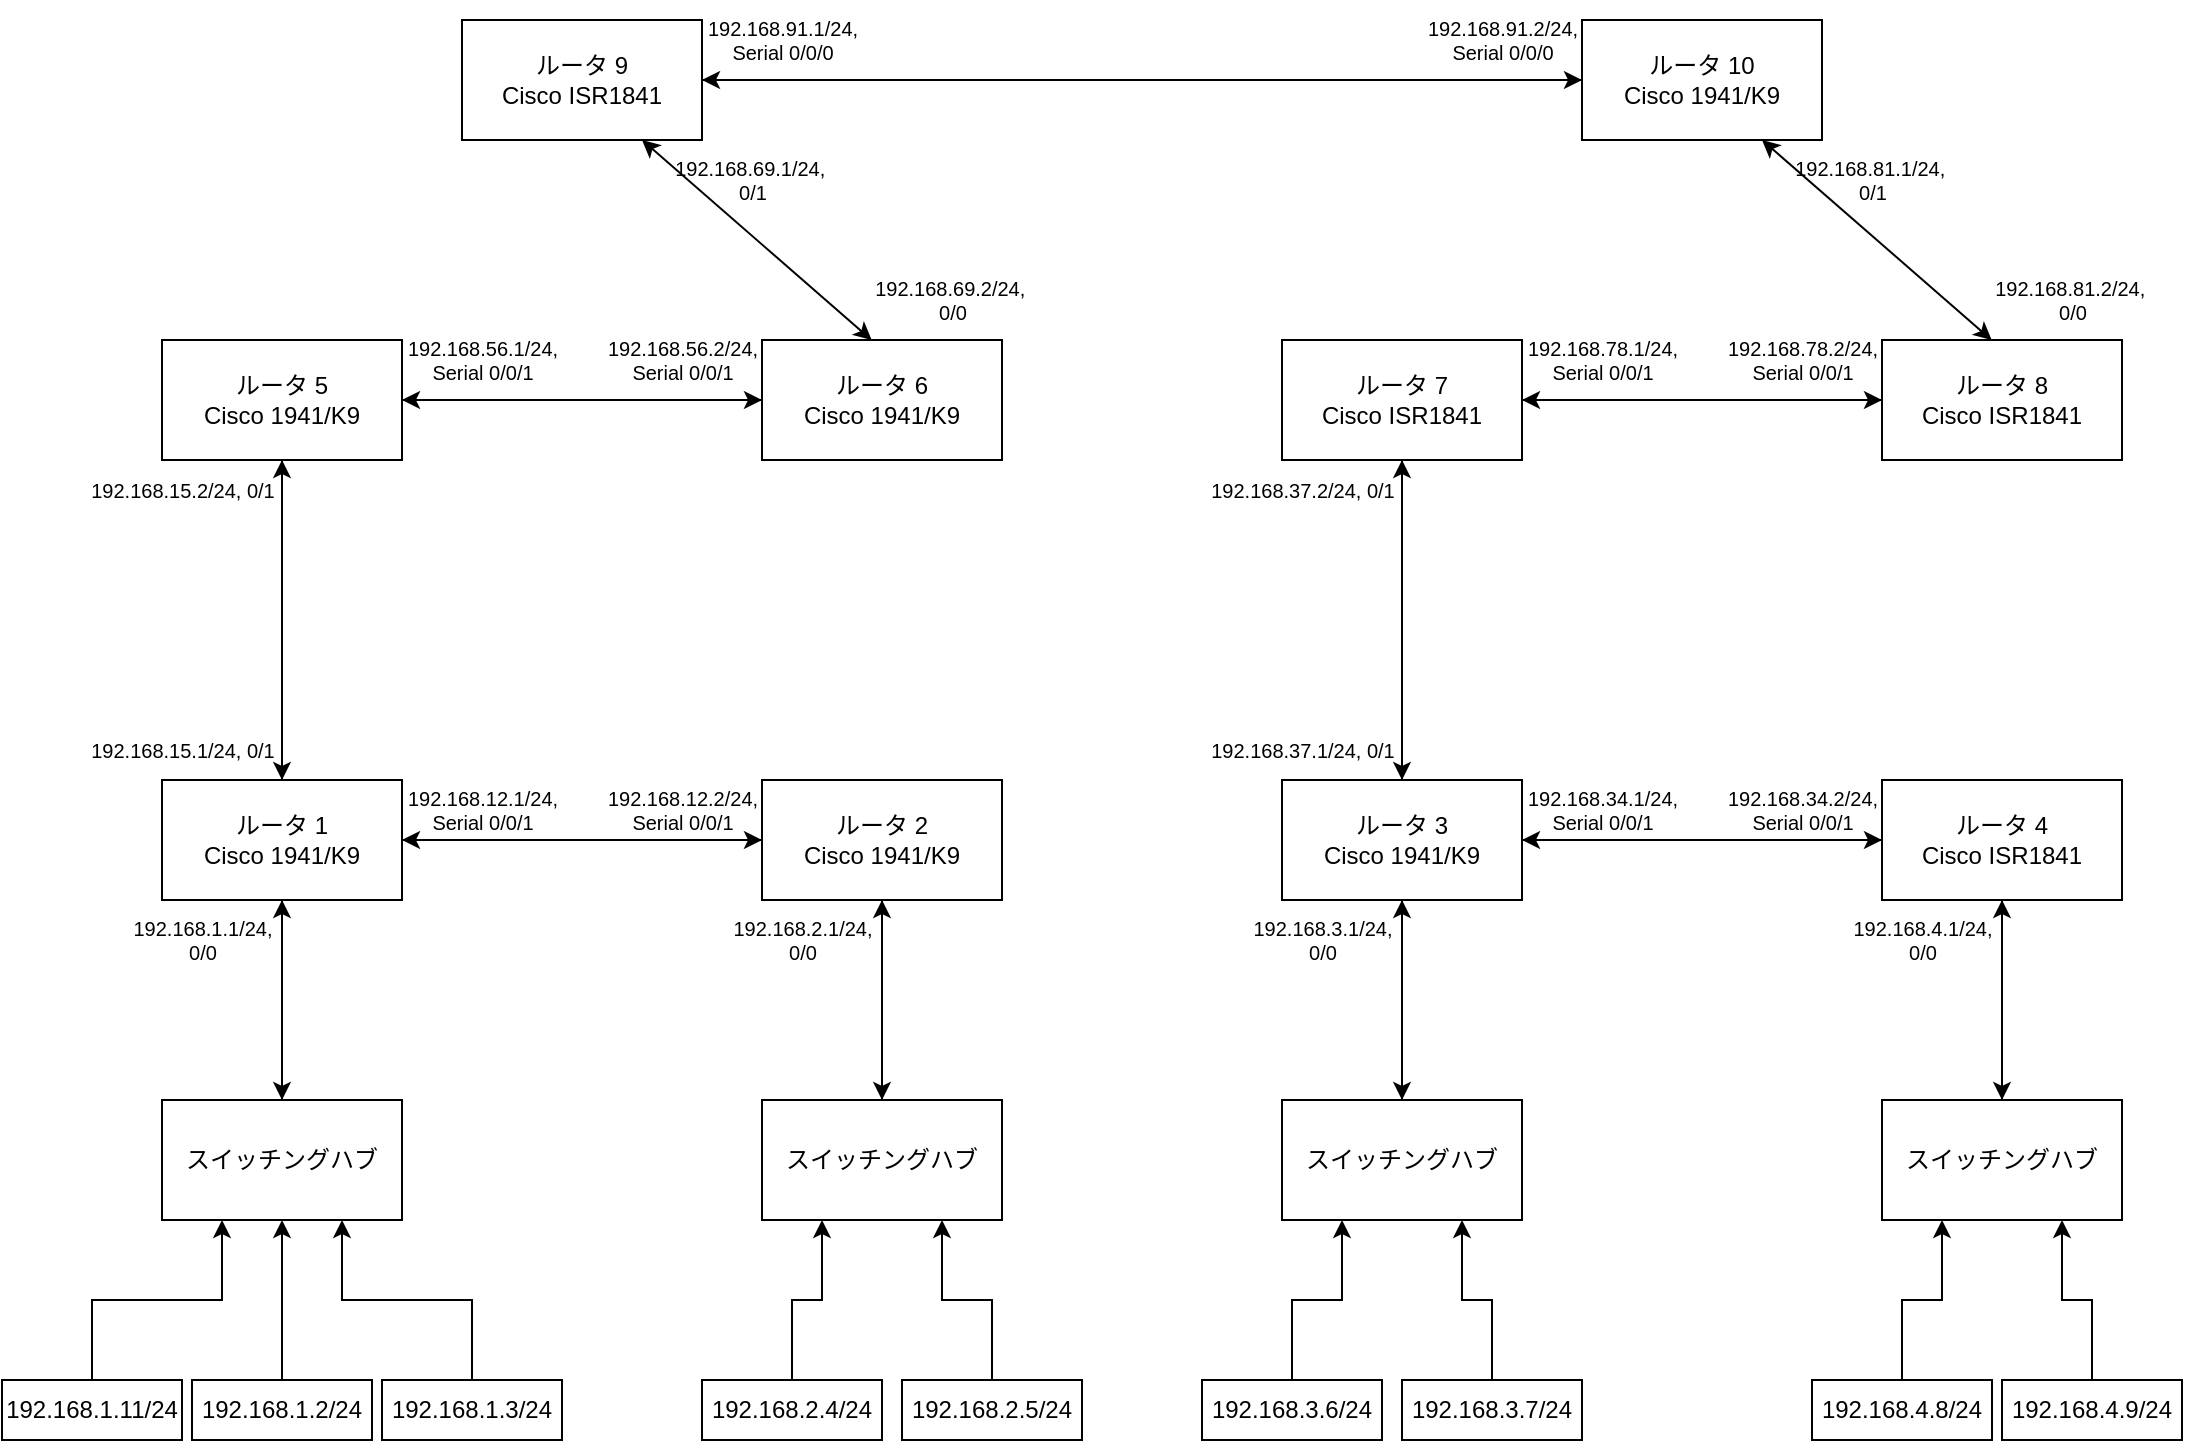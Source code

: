 <mxfile version="26.2.14">
  <diagram name="ページ1" id="IHWBm8F0MaHIAAMMsUK_">
    <mxGraphModel grid="1" page="1" gridSize="10" guides="1" tooltips="1" connect="1" arrows="1" fold="1" pageScale="1" pageWidth="1169" pageHeight="827" math="0" shadow="0">
      <root>
        <mxCell id="0" />
        <mxCell id="1" parent="0" />
        <mxCell id="WAXmCKPnWNZg_kObu25O-7" style="edgeStyle=orthogonalEdgeStyle;rounded=0;orthogonalLoop=1;jettySize=auto;html=1;exitX=0.5;exitY=0;exitDx=0;exitDy=0;entryX=0.25;entryY=1;entryDx=0;entryDy=0;" edge="1" parent="1" source="jHL8JFIjxgsYVEMmiiz9-1" target="WAXmCKPnWNZg_kObu25O-2">
          <mxGeometry relative="1" as="geometry" />
        </mxCell>
        <mxCell id="jHL8JFIjxgsYVEMmiiz9-1" value="192.168.1.11/24" style="rounded=0;whiteSpace=wrap;html=1;" vertex="1" parent="1">
          <mxGeometry x="40" y="1560" width="90" height="30" as="geometry" />
        </mxCell>
        <mxCell id="WAXmCKPnWNZg_kObu25O-61" style="edgeStyle=orthogonalEdgeStyle;rounded=0;orthogonalLoop=1;jettySize=auto;html=1;entryX=0.5;entryY=1;entryDx=0;entryDy=0;" edge="1" parent="1" source="jHL8JFIjxgsYVEMmiiz9-3" target="WAXmCKPnWNZg_kObu25O-2">
          <mxGeometry relative="1" as="geometry" />
        </mxCell>
        <mxCell id="jHL8JFIjxgsYVEMmiiz9-3" value="192.168.1.2/24" style="rounded=0;whiteSpace=wrap;html=1;" vertex="1" parent="1">
          <mxGeometry x="135" y="1560" width="90" height="30" as="geometry" />
        </mxCell>
        <mxCell id="WAXmCKPnWNZg_kObu25O-13" style="edgeStyle=orthogonalEdgeStyle;rounded=0;orthogonalLoop=1;jettySize=auto;html=1;entryX=0.75;entryY=1;entryDx=0;entryDy=0;" edge="1" parent="1" source="jHL8JFIjxgsYVEMmiiz9-4" target="WAXmCKPnWNZg_kObu25O-2">
          <mxGeometry relative="1" as="geometry" />
        </mxCell>
        <mxCell id="jHL8JFIjxgsYVEMmiiz9-4" value="192.168.1.3/24" style="rounded=0;whiteSpace=wrap;html=1;" vertex="1" parent="1">
          <mxGeometry x="230" y="1560" width="90" height="30" as="geometry" />
        </mxCell>
        <mxCell id="WAXmCKPnWNZg_kObu25O-15" style="edgeStyle=orthogonalEdgeStyle;rounded=0;orthogonalLoop=1;jettySize=auto;html=1;exitX=0.5;exitY=0;exitDx=0;exitDy=0;entryX=0.25;entryY=1;entryDx=0;entryDy=0;" edge="1" parent="1" source="jHL8JFIjxgsYVEMmiiz9-5" target="WAXmCKPnWNZg_kObu25O-3">
          <mxGeometry relative="1" as="geometry" />
        </mxCell>
        <mxCell id="jHL8JFIjxgsYVEMmiiz9-5" value="192.168.2.4/24" style="rounded=0;whiteSpace=wrap;html=1;" vertex="1" parent="1">
          <mxGeometry x="390" y="1560" width="90" height="30" as="geometry" />
        </mxCell>
        <mxCell id="WAXmCKPnWNZg_kObu25O-16" style="edgeStyle=orthogonalEdgeStyle;rounded=0;orthogonalLoop=1;jettySize=auto;html=1;exitX=0.5;exitY=0;exitDx=0;exitDy=0;entryX=0.75;entryY=1;entryDx=0;entryDy=0;" edge="1" parent="1" source="jHL8JFIjxgsYVEMmiiz9-6" target="WAXmCKPnWNZg_kObu25O-3">
          <mxGeometry relative="1" as="geometry" />
        </mxCell>
        <mxCell id="jHL8JFIjxgsYVEMmiiz9-6" value="192.168.2.5/24" style="rounded=0;whiteSpace=wrap;html=1;" vertex="1" parent="1">
          <mxGeometry x="490" y="1560" width="90" height="30" as="geometry" />
        </mxCell>
        <mxCell id="WAXmCKPnWNZg_kObu25O-25" style="edgeStyle=orthogonalEdgeStyle;rounded=0;orthogonalLoop=1;jettySize=auto;html=1;" edge="1" parent="1" source="WAXmCKPnWNZg_kObu25O-2" target="WAXmCKPnWNZg_kObu25O-19">
          <mxGeometry relative="1" as="geometry" />
        </mxCell>
        <mxCell id="WAXmCKPnWNZg_kObu25O-2" value="スイッチングハブ" style="rounded=0;whiteSpace=wrap;html=1;" vertex="1" parent="1">
          <mxGeometry x="120" y="1420" width="120" height="60" as="geometry" />
        </mxCell>
        <mxCell id="WAXmCKPnWNZg_kObu25O-26" style="edgeStyle=orthogonalEdgeStyle;rounded=0;orthogonalLoop=1;jettySize=auto;html=1;entryX=0.5;entryY=1;entryDx=0;entryDy=0;" edge="1" parent="1" source="WAXmCKPnWNZg_kObu25O-3" target="WAXmCKPnWNZg_kObu25O-20">
          <mxGeometry relative="1" as="geometry" />
        </mxCell>
        <mxCell id="WAXmCKPnWNZg_kObu25O-3" value="スイッチングハブ" style="rounded=0;whiteSpace=wrap;html=1;" vertex="1" parent="1">
          <mxGeometry x="420" y="1420" width="120" height="60" as="geometry" />
        </mxCell>
        <mxCell id="WAXmCKPnWNZg_kObu25O-36" style="edgeStyle=orthogonalEdgeStyle;rounded=0;orthogonalLoop=1;jettySize=auto;html=1;entryX=0.5;entryY=1;entryDx=0;entryDy=0;" edge="1" parent="1" source="WAXmCKPnWNZg_kObu25O-19" target="WAXmCKPnWNZg_kObu25O-32">
          <mxGeometry relative="1" as="geometry" />
        </mxCell>
        <mxCell id="WAXmCKPnWNZg_kObu25O-41" style="edgeStyle=orthogonalEdgeStyle;rounded=0;orthogonalLoop=1;jettySize=auto;html=1;entryX=0;entryY=0.5;entryDx=0;entryDy=0;" edge="1" parent="1" source="WAXmCKPnWNZg_kObu25O-19" target="WAXmCKPnWNZg_kObu25O-20">
          <mxGeometry relative="1" as="geometry" />
        </mxCell>
        <mxCell id="WAXmCKPnWNZg_kObu25O-49" style="edgeStyle=orthogonalEdgeStyle;rounded=0;orthogonalLoop=1;jettySize=auto;html=1;" edge="1" parent="1" source="WAXmCKPnWNZg_kObu25O-19" target="WAXmCKPnWNZg_kObu25O-2">
          <mxGeometry relative="1" as="geometry" />
        </mxCell>
        <mxCell id="WAXmCKPnWNZg_kObu25O-19" value="ルータ 1&lt;br&gt;Cisco 1941/K9" style="rounded=0;whiteSpace=wrap;html=1;" vertex="1" parent="1">
          <mxGeometry x="120" y="1260" width="120" height="60" as="geometry" />
        </mxCell>
        <mxCell id="WAXmCKPnWNZg_kObu25O-42" style="edgeStyle=orthogonalEdgeStyle;rounded=0;orthogonalLoop=1;jettySize=auto;html=1;entryX=1;entryY=0.5;entryDx=0;entryDy=0;" edge="1" parent="1" source="WAXmCKPnWNZg_kObu25O-20" target="WAXmCKPnWNZg_kObu25O-19">
          <mxGeometry relative="1" as="geometry" />
        </mxCell>
        <mxCell id="WAXmCKPnWNZg_kObu25O-50" style="edgeStyle=orthogonalEdgeStyle;rounded=0;orthogonalLoop=1;jettySize=auto;html=1;" edge="1" parent="1" source="WAXmCKPnWNZg_kObu25O-20" target="WAXmCKPnWNZg_kObu25O-3">
          <mxGeometry relative="1" as="geometry" />
        </mxCell>
        <mxCell id="WAXmCKPnWNZg_kObu25O-20" value="ルータ 2&lt;div&gt;Cisco 1941/K9&lt;/div&gt;" style="rounded=0;whiteSpace=wrap;html=1;" vertex="1" parent="1">
          <mxGeometry x="420" y="1260" width="120" height="60" as="geometry" />
        </mxCell>
        <mxCell id="WAXmCKPnWNZg_kObu25O-48" style="edgeStyle=orthogonalEdgeStyle;rounded=0;orthogonalLoop=1;jettySize=auto;html=1;" edge="1" parent="1" source="WAXmCKPnWNZg_kObu25O-32" target="WAXmCKPnWNZg_kObu25O-19">
          <mxGeometry relative="1" as="geometry" />
        </mxCell>
        <mxCell id="WAXmCKPnWNZg_kObu25O-84" style="edgeStyle=orthogonalEdgeStyle;rounded=0;orthogonalLoop=1;jettySize=auto;html=1;entryX=0;entryY=0.5;entryDx=0;entryDy=0;" edge="1" parent="1" source="WAXmCKPnWNZg_kObu25O-32" target="WAXmCKPnWNZg_kObu25O-33">
          <mxGeometry relative="1" as="geometry" />
        </mxCell>
        <mxCell id="WAXmCKPnWNZg_kObu25O-32" value="ルータ 5&lt;div&gt;Cisco 1941/K9&lt;/div&gt;" style="rounded=0;whiteSpace=wrap;html=1;" vertex="1" parent="1">
          <mxGeometry x="120" y="1040" width="120" height="60" as="geometry" />
        </mxCell>
        <mxCell id="WAXmCKPnWNZg_kObu25O-89" style="edgeStyle=orthogonalEdgeStyle;rounded=0;orthogonalLoop=1;jettySize=auto;html=1;entryX=1;entryY=0.5;entryDx=0;entryDy=0;" edge="1" parent="1" source="WAXmCKPnWNZg_kObu25O-33" target="WAXmCKPnWNZg_kObu25O-32">
          <mxGeometry relative="1" as="geometry" />
        </mxCell>
        <mxCell id="WAXmCKPnWNZg_kObu25O-33" value="ルータ 6&lt;div&gt;Cisco 1941/K9&lt;/div&gt;" style="rounded=0;whiteSpace=wrap;html=1;" vertex="1" parent="1">
          <mxGeometry x="420" y="1040" width="120" height="60" as="geometry" />
        </mxCell>
        <mxCell id="WAXmCKPnWNZg_kObu25O-151" style="edgeStyle=orthogonalEdgeStyle;rounded=0;orthogonalLoop=1;jettySize=auto;html=1;entryX=0;entryY=0.5;entryDx=0;entryDy=0;" edge="1" parent="1" source="WAXmCKPnWNZg_kObu25O-62" target="WAXmCKPnWNZg_kObu25O-127">
          <mxGeometry relative="1" as="geometry" />
        </mxCell>
        <mxCell id="WAXmCKPnWNZg_kObu25O-62" value="ルータ 9&lt;div&gt;Cisco ISR1841&lt;/div&gt;" style="rounded=0;whiteSpace=wrap;html=1;" vertex="1" parent="1">
          <mxGeometry x="270" y="880" width="120" height="60" as="geometry" />
        </mxCell>
        <mxCell id="WAXmCKPnWNZg_kObu25O-69" value="" style="endArrow=classic;startArrow=classic;html=1;rounded=0;entryX=0.75;entryY=1;entryDx=0;entryDy=0;" edge="1" parent="1" target="WAXmCKPnWNZg_kObu25O-62">
          <mxGeometry width="50" height="50" relative="1" as="geometry">
            <mxPoint x="474.85" y="1040" as="sourcePoint" />
            <mxPoint x="595.16" y="940" as="targetPoint" />
          </mxGeometry>
        </mxCell>
        <mxCell id="WAXmCKPnWNZg_kObu25O-74" value="&lt;font&gt;192.168.1.1/24,&lt;/font&gt;&lt;div&gt;&lt;font&gt;0/0&lt;/font&gt;&lt;/div&gt;" style="text;html=1;align=center;verticalAlign=middle;resizable=0;points=[];autosize=1;strokeColor=none;fillColor=none;fontSize=10;" vertex="1" parent="1">
          <mxGeometry x="95" y="1320" width="90" height="40" as="geometry" />
        </mxCell>
        <mxCell id="WAXmCKPnWNZg_kObu25O-75" value="&lt;font&gt;192.168.2.1/24,&lt;/font&gt;&lt;div&gt;&lt;font&gt;0/0&lt;/font&gt;&lt;/div&gt;" style="text;html=1;align=center;verticalAlign=middle;resizable=0;points=[];autosize=1;strokeColor=none;fillColor=none;fontSize=10;" vertex="1" parent="1">
          <mxGeometry x="395" y="1320" width="90" height="40" as="geometry" />
        </mxCell>
        <mxCell id="WAXmCKPnWNZg_kObu25O-78" value="&lt;font&gt;192.168.15.2/24, 0/1&lt;/font&gt;" style="text;html=1;align=center;verticalAlign=middle;resizable=0;points=[];autosize=1;strokeColor=none;fillColor=none;fontSize=10;" vertex="1" parent="1">
          <mxGeometry x="70" y="1100" width="120" height="30" as="geometry" />
        </mxCell>
        <mxCell id="WAXmCKPnWNZg_kObu25O-79" value="&lt;font&gt;192.168.15.1/24, 0/1&lt;/font&gt;" style="text;html=1;align=center;verticalAlign=middle;resizable=0;points=[];autosize=1;strokeColor=none;fillColor=none;fontSize=10;" vertex="1" parent="1">
          <mxGeometry x="70" y="1230" width="120" height="30" as="geometry" />
        </mxCell>
        <mxCell id="WAXmCKPnWNZg_kObu25O-80" value="&lt;font&gt;192.168.12.1/24,&lt;br&gt;Serial 0/0/1&lt;/font&gt;" style="text;html=1;align=center;verticalAlign=middle;resizable=0;points=[];autosize=1;strokeColor=none;fillColor=none;fontSize=10;" vertex="1" parent="1">
          <mxGeometry x="230" y="1255" width="100" height="40" as="geometry" />
        </mxCell>
        <mxCell id="WAXmCKPnWNZg_kObu25O-81" value="&lt;font&gt;192.168.12.2/24,&lt;br&gt;Serial 0/0/1&lt;/font&gt;" style="text;html=1;align=center;verticalAlign=middle;resizable=0;points=[];autosize=1;strokeColor=none;fillColor=none;fontSize=10;" vertex="1" parent="1">
          <mxGeometry x="330" y="1255" width="100" height="40" as="geometry" />
        </mxCell>
        <mxCell id="WAXmCKPnWNZg_kObu25O-86" value="&lt;font&gt;192.168.56.1/24,&lt;br&gt;Serial 0/0/1&lt;/font&gt;" style="text;html=1;align=center;verticalAlign=middle;resizable=0;points=[];autosize=1;strokeColor=none;fillColor=none;fontSize=10;" vertex="1" parent="1">
          <mxGeometry x="230" y="1030" width="100" height="40" as="geometry" />
        </mxCell>
        <mxCell id="WAXmCKPnWNZg_kObu25O-90" value="&lt;font&gt;192.168.56.2/24,&lt;br&gt;Serial 0/0/1&lt;/font&gt;" style="text;html=1;align=center;verticalAlign=middle;resizable=0;points=[];autosize=1;strokeColor=none;fillColor=none;fontSize=10;" vertex="1" parent="1">
          <mxGeometry x="330" y="1030" width="100" height="40" as="geometry" />
        </mxCell>
        <mxCell id="WAXmCKPnWNZg_kObu25O-92" value="&lt;font&gt;192.168.69.2/24,&amp;nbsp;&lt;br&gt;0/0&lt;/font&gt;" style="text;html=1;align=center;verticalAlign=middle;resizable=0;points=[];autosize=1;strokeColor=none;fillColor=none;fontSize=10;" vertex="1" parent="1">
          <mxGeometry x="465" y="1000" width="100" height="40" as="geometry" />
        </mxCell>
        <mxCell id="WAXmCKPnWNZg_kObu25O-93" value="&lt;font&gt;192.168.69.1/24,&amp;nbsp;&lt;br&gt;0/1&lt;/font&gt;" style="text;html=1;align=center;verticalAlign=middle;resizable=0;points=[];autosize=1;strokeColor=none;fillColor=none;fontSize=10;" vertex="1" parent="1">
          <mxGeometry x="365" y="940" width="100" height="40" as="geometry" />
        </mxCell>
        <mxCell id="WAXmCKPnWNZg_kObu25O-95" value="&lt;font&gt;192.168.91.1/24,&lt;br&gt;Serial 0/0/0&lt;/font&gt;" style="text;html=1;align=center;verticalAlign=middle;resizable=0;points=[];autosize=1;strokeColor=none;fillColor=none;fontSize=10;" vertex="1" parent="1">
          <mxGeometry x="380" y="870" width="100" height="40" as="geometry" />
        </mxCell>
        <mxCell id="WAXmCKPnWNZg_kObu25O-145" style="edgeStyle=orthogonalEdgeStyle;rounded=0;orthogonalLoop=1;jettySize=auto;html=1;entryX=0.25;entryY=1;entryDx=0;entryDy=0;" edge="1" parent="1" source="WAXmCKPnWNZg_kObu25O-102" target="WAXmCKPnWNZg_kObu25O-110">
          <mxGeometry relative="1" as="geometry" />
        </mxCell>
        <mxCell id="WAXmCKPnWNZg_kObu25O-102" value="192.168.3.6/24" style="rounded=0;whiteSpace=wrap;html=1;" vertex="1" parent="1">
          <mxGeometry x="640" y="1560" width="90" height="30" as="geometry" />
        </mxCell>
        <mxCell id="WAXmCKPnWNZg_kObu25O-146" style="edgeStyle=orthogonalEdgeStyle;rounded=0;orthogonalLoop=1;jettySize=auto;html=1;entryX=0.75;entryY=1;entryDx=0;entryDy=0;" edge="1" parent="1" source="WAXmCKPnWNZg_kObu25O-104" target="WAXmCKPnWNZg_kObu25O-110">
          <mxGeometry relative="1" as="geometry" />
        </mxCell>
        <mxCell id="WAXmCKPnWNZg_kObu25O-104" value="192.168.3.7/24" style="rounded=0;whiteSpace=wrap;html=1;" vertex="1" parent="1">
          <mxGeometry x="740" y="1560" width="90" height="30" as="geometry" />
        </mxCell>
        <mxCell id="WAXmCKPnWNZg_kObu25O-147" style="edgeStyle=orthogonalEdgeStyle;rounded=0;orthogonalLoop=1;jettySize=auto;html=1;entryX=0.25;entryY=1;entryDx=0;entryDy=0;" edge="1" parent="1" source="WAXmCKPnWNZg_kObu25O-106" target="WAXmCKPnWNZg_kObu25O-112">
          <mxGeometry relative="1" as="geometry" />
        </mxCell>
        <mxCell id="WAXmCKPnWNZg_kObu25O-106" value="192.168.4.8/24" style="rounded=0;whiteSpace=wrap;html=1;" vertex="1" parent="1">
          <mxGeometry x="945" y="1560" width="90" height="30" as="geometry" />
        </mxCell>
        <mxCell id="WAXmCKPnWNZg_kObu25O-148" style="edgeStyle=orthogonalEdgeStyle;rounded=0;orthogonalLoop=1;jettySize=auto;html=1;entryX=0.75;entryY=1;entryDx=0;entryDy=0;" edge="1" parent="1" source="WAXmCKPnWNZg_kObu25O-108" target="WAXmCKPnWNZg_kObu25O-112">
          <mxGeometry relative="1" as="geometry" />
        </mxCell>
        <mxCell id="WAXmCKPnWNZg_kObu25O-108" value="192.168.4.9/24" style="rounded=0;whiteSpace=wrap;html=1;" vertex="1" parent="1">
          <mxGeometry x="1040" y="1560" width="90" height="30" as="geometry" />
        </mxCell>
        <mxCell id="WAXmCKPnWNZg_kObu25O-109" style="edgeStyle=orthogonalEdgeStyle;rounded=0;orthogonalLoop=1;jettySize=auto;html=1;" edge="1" parent="1" source="WAXmCKPnWNZg_kObu25O-110" target="WAXmCKPnWNZg_kObu25O-116">
          <mxGeometry relative="1" as="geometry" />
        </mxCell>
        <mxCell id="WAXmCKPnWNZg_kObu25O-110" value="スイッチングハブ" style="rounded=0;whiteSpace=wrap;html=1;" vertex="1" parent="1">
          <mxGeometry x="680" y="1420" width="120" height="60" as="geometry" />
        </mxCell>
        <mxCell id="WAXmCKPnWNZg_kObu25O-111" style="edgeStyle=orthogonalEdgeStyle;rounded=0;orthogonalLoop=1;jettySize=auto;html=1;entryX=0.5;entryY=1;entryDx=0;entryDy=0;" edge="1" parent="1" source="WAXmCKPnWNZg_kObu25O-112" target="WAXmCKPnWNZg_kObu25O-120">
          <mxGeometry relative="1" as="geometry" />
        </mxCell>
        <mxCell id="WAXmCKPnWNZg_kObu25O-112" value="スイッチングハブ" style="rounded=0;whiteSpace=wrap;html=1;" vertex="1" parent="1">
          <mxGeometry x="980" y="1420" width="120" height="60" as="geometry" />
        </mxCell>
        <mxCell id="WAXmCKPnWNZg_kObu25O-113" style="edgeStyle=orthogonalEdgeStyle;rounded=0;orthogonalLoop=1;jettySize=auto;html=1;entryX=0.5;entryY=1;entryDx=0;entryDy=0;" edge="1" parent="1" source="WAXmCKPnWNZg_kObu25O-116" target="WAXmCKPnWNZg_kObu25O-123">
          <mxGeometry relative="1" as="geometry" />
        </mxCell>
        <mxCell id="WAXmCKPnWNZg_kObu25O-114" style="edgeStyle=orthogonalEdgeStyle;rounded=0;orthogonalLoop=1;jettySize=auto;html=1;entryX=0;entryY=0.5;entryDx=0;entryDy=0;" edge="1" parent="1" source="WAXmCKPnWNZg_kObu25O-116" target="WAXmCKPnWNZg_kObu25O-120">
          <mxGeometry relative="1" as="geometry" />
        </mxCell>
        <mxCell id="WAXmCKPnWNZg_kObu25O-115" style="edgeStyle=orthogonalEdgeStyle;rounded=0;orthogonalLoop=1;jettySize=auto;html=1;" edge="1" parent="1" source="WAXmCKPnWNZg_kObu25O-116" target="WAXmCKPnWNZg_kObu25O-110">
          <mxGeometry relative="1" as="geometry" />
        </mxCell>
        <mxCell id="WAXmCKPnWNZg_kObu25O-116" value="ルータ 3&lt;div&gt;Cisco 1941/K9&lt;/div&gt;" style="rounded=0;whiteSpace=wrap;html=1;" vertex="1" parent="1">
          <mxGeometry x="680" y="1260" width="120" height="60" as="geometry" />
        </mxCell>
        <mxCell id="WAXmCKPnWNZg_kObu25O-118" style="edgeStyle=orthogonalEdgeStyle;rounded=0;orthogonalLoop=1;jettySize=auto;html=1;entryX=1;entryY=0.5;entryDx=0;entryDy=0;" edge="1" parent="1" source="WAXmCKPnWNZg_kObu25O-120" target="WAXmCKPnWNZg_kObu25O-116">
          <mxGeometry relative="1" as="geometry" />
        </mxCell>
        <mxCell id="WAXmCKPnWNZg_kObu25O-119" style="edgeStyle=orthogonalEdgeStyle;rounded=0;orthogonalLoop=1;jettySize=auto;html=1;" edge="1" parent="1" source="WAXmCKPnWNZg_kObu25O-120" target="WAXmCKPnWNZg_kObu25O-112">
          <mxGeometry relative="1" as="geometry" />
        </mxCell>
        <mxCell id="WAXmCKPnWNZg_kObu25O-120" value="ルータ 4&lt;div&gt;Cisco ISR1841&lt;/div&gt;" style="rounded=0;whiteSpace=wrap;html=1;" vertex="1" parent="1">
          <mxGeometry x="980" y="1260" width="120" height="60" as="geometry" />
        </mxCell>
        <mxCell id="WAXmCKPnWNZg_kObu25O-121" style="edgeStyle=orthogonalEdgeStyle;rounded=0;orthogonalLoop=1;jettySize=auto;html=1;" edge="1" parent="1" source="WAXmCKPnWNZg_kObu25O-123" target="WAXmCKPnWNZg_kObu25O-116">
          <mxGeometry relative="1" as="geometry" />
        </mxCell>
        <mxCell id="WAXmCKPnWNZg_kObu25O-122" style="edgeStyle=orthogonalEdgeStyle;rounded=0;orthogonalLoop=1;jettySize=auto;html=1;entryX=0;entryY=0.5;entryDx=0;entryDy=0;" edge="1" parent="1" source="WAXmCKPnWNZg_kObu25O-123" target="WAXmCKPnWNZg_kObu25O-126">
          <mxGeometry relative="1" as="geometry" />
        </mxCell>
        <mxCell id="WAXmCKPnWNZg_kObu25O-123" value="ルータ 7&lt;div&gt;Cisco ISR1841&lt;/div&gt;" style="rounded=0;whiteSpace=wrap;html=1;" vertex="1" parent="1">
          <mxGeometry x="680" y="1040" width="120" height="60" as="geometry" />
        </mxCell>
        <mxCell id="WAXmCKPnWNZg_kObu25O-125" style="edgeStyle=orthogonalEdgeStyle;rounded=0;orthogonalLoop=1;jettySize=auto;html=1;entryX=1;entryY=0.5;entryDx=0;entryDy=0;" edge="1" parent="1" source="WAXmCKPnWNZg_kObu25O-126" target="WAXmCKPnWNZg_kObu25O-123">
          <mxGeometry relative="1" as="geometry" />
        </mxCell>
        <mxCell id="WAXmCKPnWNZg_kObu25O-126" value="ルータ 8&lt;div&gt;Cisco ISR1841&lt;/div&gt;" style="rounded=0;whiteSpace=wrap;html=1;" vertex="1" parent="1">
          <mxGeometry x="980" y="1040" width="120" height="60" as="geometry" />
        </mxCell>
        <mxCell id="WAXmCKPnWNZg_kObu25O-152" style="edgeStyle=orthogonalEdgeStyle;rounded=0;orthogonalLoop=1;jettySize=auto;html=1;entryX=1;entryY=0.5;entryDx=0;entryDy=0;" edge="1" parent="1" source="WAXmCKPnWNZg_kObu25O-127" target="WAXmCKPnWNZg_kObu25O-62">
          <mxGeometry relative="1" as="geometry" />
        </mxCell>
        <mxCell id="WAXmCKPnWNZg_kObu25O-127" value="ルータ 10&lt;div&gt;Cisco 1941/K9&lt;/div&gt;" style="rounded=0;whiteSpace=wrap;html=1;" vertex="1" parent="1">
          <mxGeometry x="830" y="880" width="120" height="60" as="geometry" />
        </mxCell>
        <mxCell id="WAXmCKPnWNZg_kObu25O-129" value="" style="endArrow=classic;startArrow=classic;html=1;rounded=0;entryX=0.75;entryY=1;entryDx=0;entryDy=0;" edge="1" parent="1" target="WAXmCKPnWNZg_kObu25O-127">
          <mxGeometry width="50" height="50" relative="1" as="geometry">
            <mxPoint x="1034.85" y="1040" as="sourcePoint" />
            <mxPoint x="1155.16" y="940" as="targetPoint" />
          </mxGeometry>
        </mxCell>
        <mxCell id="WAXmCKPnWNZg_kObu25O-130" value="&lt;font&gt;192.168.3.1/24,&lt;/font&gt;&lt;div&gt;&lt;font&gt;0/0&lt;/font&gt;&lt;/div&gt;" style="text;html=1;align=center;verticalAlign=middle;resizable=0;points=[];autosize=1;strokeColor=none;fillColor=none;fontSize=10;" vertex="1" parent="1">
          <mxGeometry x="655" y="1320" width="90" height="40" as="geometry" />
        </mxCell>
        <mxCell id="WAXmCKPnWNZg_kObu25O-131" value="&lt;font&gt;192.168.4.1/24,&lt;/font&gt;&lt;div&gt;&lt;font&gt;0/0&lt;/font&gt;&lt;/div&gt;" style="text;html=1;align=center;verticalAlign=middle;resizable=0;points=[];autosize=1;strokeColor=none;fillColor=none;fontSize=10;" vertex="1" parent="1">
          <mxGeometry x="955" y="1320" width="90" height="40" as="geometry" />
        </mxCell>
        <mxCell id="WAXmCKPnWNZg_kObu25O-132" value="&lt;font&gt;192.168.37.2/24, 0/1&lt;/font&gt;" style="text;html=1;align=center;verticalAlign=middle;resizable=0;points=[];autosize=1;strokeColor=none;fillColor=none;fontSize=10;" vertex="1" parent="1">
          <mxGeometry x="630" y="1100" width="120" height="30" as="geometry" />
        </mxCell>
        <mxCell id="WAXmCKPnWNZg_kObu25O-133" value="&lt;font&gt;192.168.37.1/24, 0/1&lt;/font&gt;" style="text;html=1;align=center;verticalAlign=middle;resizable=0;points=[];autosize=1;strokeColor=none;fillColor=none;fontSize=10;" vertex="1" parent="1">
          <mxGeometry x="630" y="1230" width="120" height="30" as="geometry" />
        </mxCell>
        <mxCell id="WAXmCKPnWNZg_kObu25O-134" value="&lt;font&gt;192.168.34.1/24,&lt;br&gt;Serial 0/0/1&lt;/font&gt;" style="text;html=1;align=center;verticalAlign=middle;resizable=0;points=[];autosize=1;strokeColor=none;fillColor=none;fontSize=10;" vertex="1" parent="1">
          <mxGeometry x="790" y="1255" width="100" height="40" as="geometry" />
        </mxCell>
        <mxCell id="WAXmCKPnWNZg_kObu25O-135" value="&lt;font&gt;192.168.34.2/24,&lt;br&gt;Serial 0/0/1&lt;/font&gt;" style="text;html=1;align=center;verticalAlign=middle;resizable=0;points=[];autosize=1;strokeColor=none;fillColor=none;fontSize=10;" vertex="1" parent="1">
          <mxGeometry x="890" y="1255" width="100" height="40" as="geometry" />
        </mxCell>
        <mxCell id="WAXmCKPnWNZg_kObu25O-138" value="&lt;font&gt;192.168.78.1/24,&lt;br&gt;Serial 0/0/1&lt;/font&gt;" style="text;html=1;align=center;verticalAlign=middle;resizable=0;points=[];autosize=1;strokeColor=none;fillColor=none;fontSize=10;" vertex="1" parent="1">
          <mxGeometry x="790" y="1030" width="100" height="40" as="geometry" />
        </mxCell>
        <mxCell id="WAXmCKPnWNZg_kObu25O-139" value="&lt;font&gt;192.168.78.2/24,&lt;br&gt;Serial 0/0/1&lt;/font&gt;" style="text;html=1;align=center;verticalAlign=middle;resizable=0;points=[];autosize=1;strokeColor=none;fillColor=none;fontSize=10;" vertex="1" parent="1">
          <mxGeometry x="890" y="1030" width="100" height="40" as="geometry" />
        </mxCell>
        <mxCell id="WAXmCKPnWNZg_kObu25O-141" value="&lt;font&gt;192.168.81.2/24,&amp;nbsp;&lt;br&gt;0/0&lt;/font&gt;" style="text;html=1;align=center;verticalAlign=middle;resizable=0;points=[];autosize=1;strokeColor=none;fillColor=none;fontSize=10;" vertex="1" parent="1">
          <mxGeometry x="1025" y="1000" width="100" height="40" as="geometry" />
        </mxCell>
        <mxCell id="WAXmCKPnWNZg_kObu25O-142" value="&lt;font&gt;192.168.81.1/24,&amp;nbsp;&lt;br&gt;0/1&lt;/font&gt;" style="text;html=1;align=center;verticalAlign=middle;resizable=0;points=[];autosize=1;strokeColor=none;fillColor=none;fontSize=10;" vertex="1" parent="1">
          <mxGeometry x="925" y="940" width="100" height="40" as="geometry" />
        </mxCell>
        <mxCell id="WAXmCKPnWNZg_kObu25O-144" value="&lt;font&gt;192.168.91.2/24,&lt;br&gt;Serial 0/0/0&lt;/font&gt;" style="text;html=1;align=center;verticalAlign=middle;resizable=0;points=[];autosize=1;strokeColor=none;fillColor=none;fontSize=10;" vertex="1" parent="1">
          <mxGeometry x="740" y="870" width="100" height="40" as="geometry" />
        </mxCell>
      </root>
    </mxGraphModel>
  </diagram>
</mxfile>
